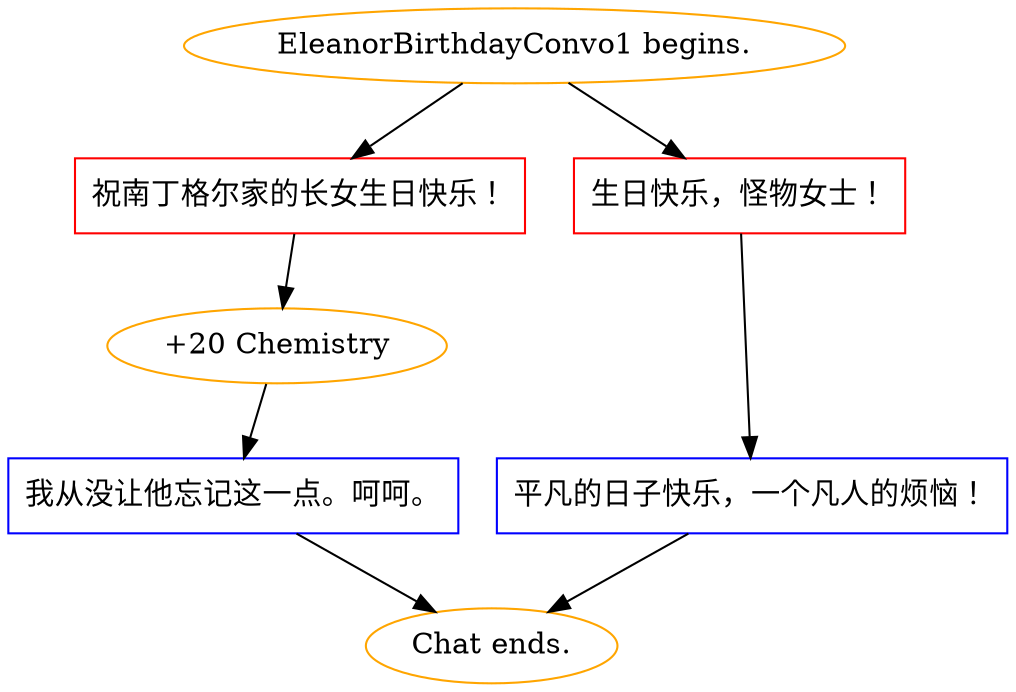 digraph {
	"EleanorBirthdayConvo1 begins." [color=orange];
		"EleanorBirthdayConvo1 begins." -> j1521877489;
		"EleanorBirthdayConvo1 begins." -> j2483570875;
	j1521877489 [label="祝南丁格尔家的长女生日快乐！",shape=box,color=red];
		j1521877489 -> j3349672129;
	j2483570875 [label="生日快乐，怪物女士！",shape=box,color=red];
		j2483570875 -> j1247974692;
	j3349672129 [label="+20 Chemistry",color=orange];
		j3349672129 -> j1407304160;
	j1247974692 [label="平凡的日子快乐，一个凡人的烦恼！",shape=box,color=blue];
		j1247974692 -> "Chat ends.";
	j1407304160 [label="我从没让他忘记这一点。呵呵。",shape=box,color=blue];
		j1407304160 -> "Chat ends.";
	"Chat ends." [color=orange];
}